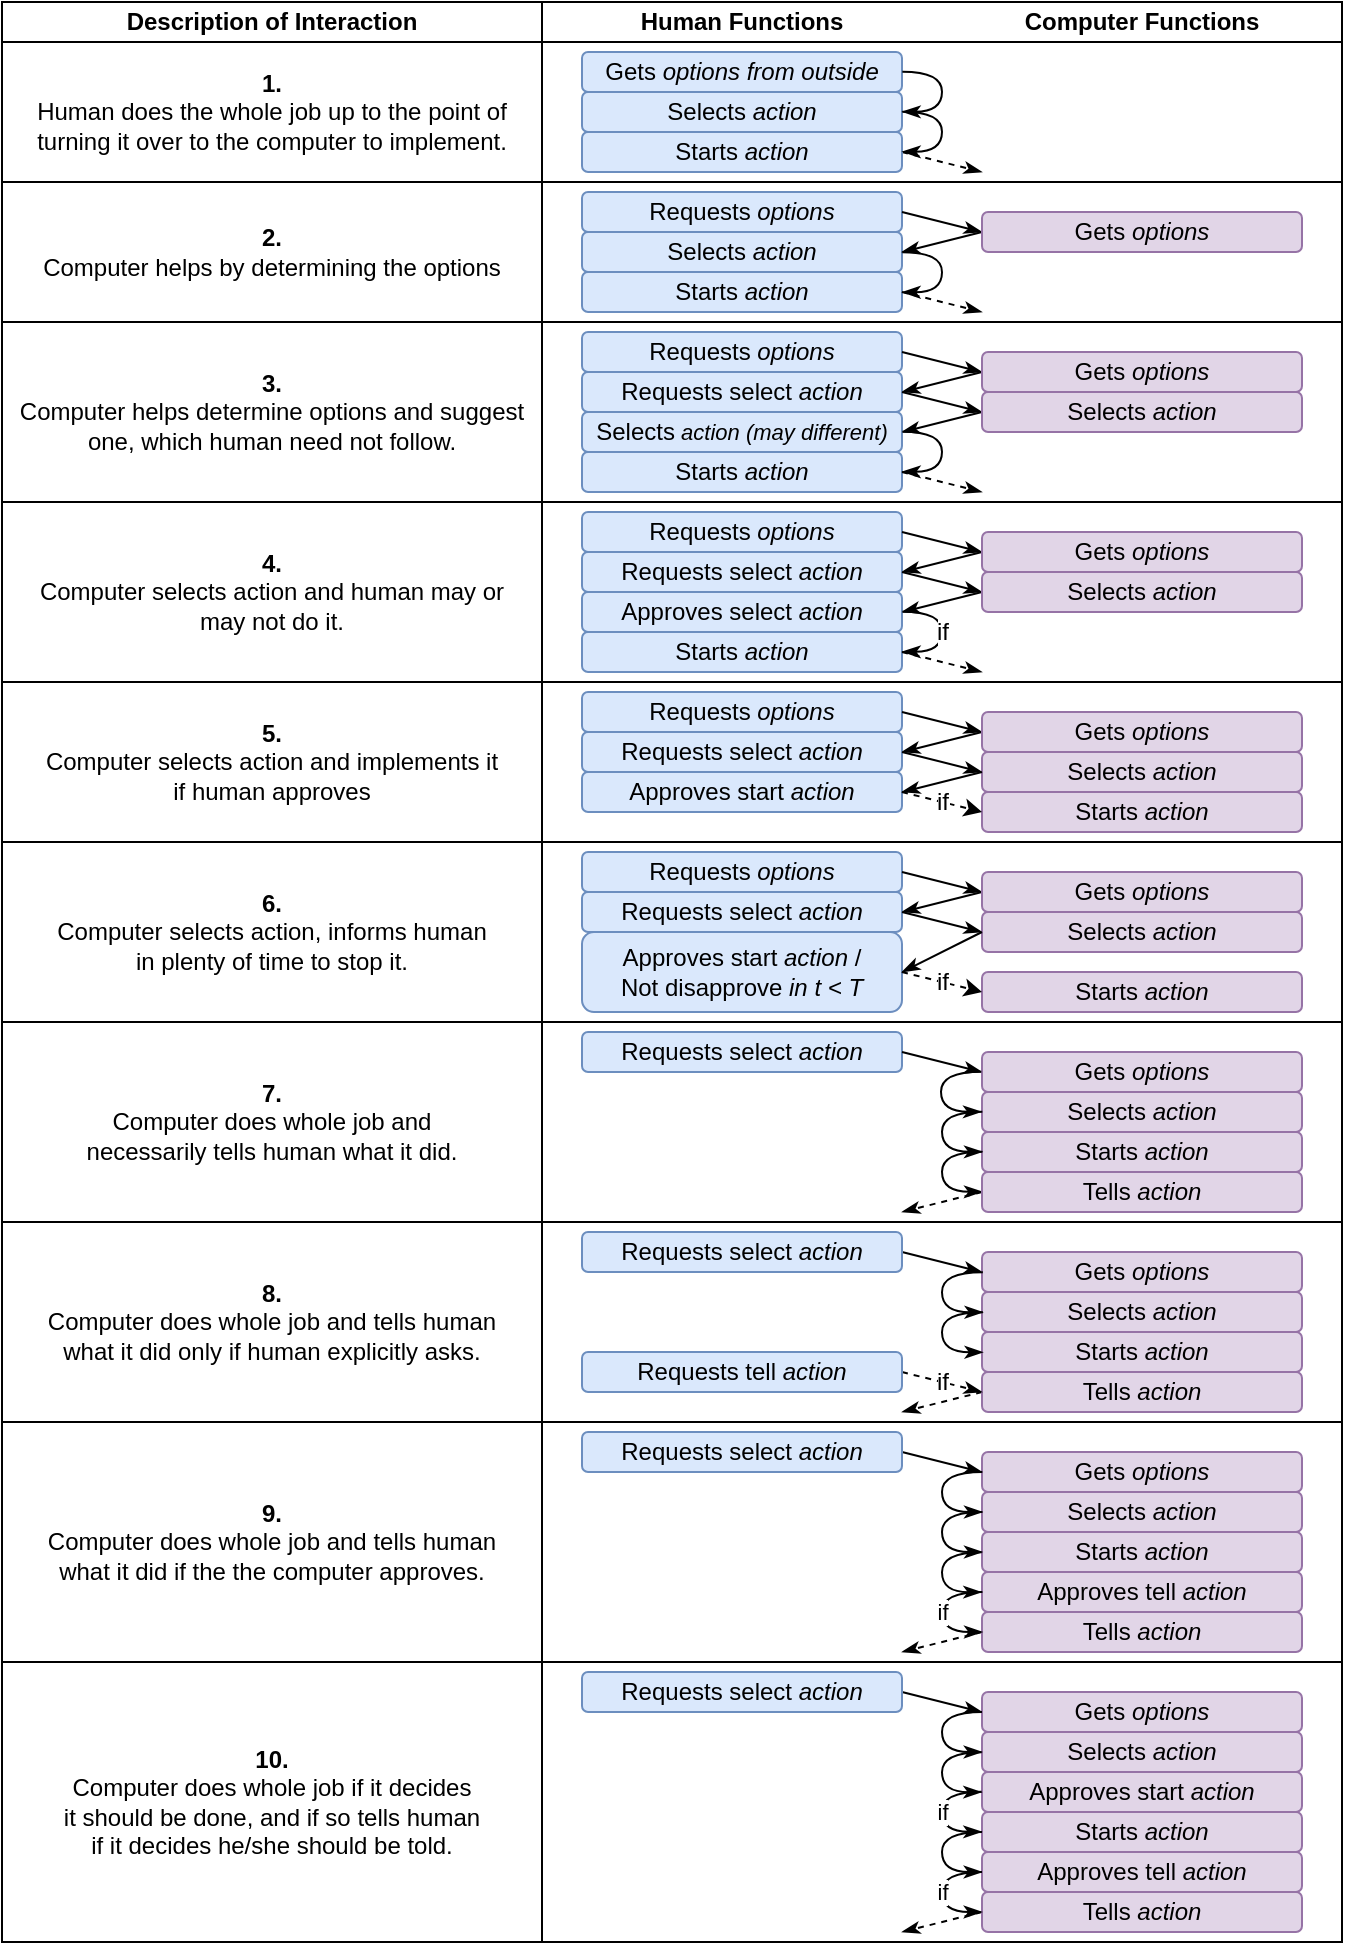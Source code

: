 <mxfile version="12.3.6" type="device" pages="1"><diagram id="9xZXBV6ekAi7VDnVgfK0" name="Page-1"><mxGraphModel dx="1666" dy="511" grid="1" gridSize="10" guides="1" tooltips="1" connect="1" arrows="1" fold="1" page="1" pageScale="1" pageWidth="850" pageHeight="1100" math="0" shadow="0"><root><mxCell id="0"/><mxCell id="1" parent="0"/><mxCell id="2LVLRNIlhhIpDmuXOOfF-21" value="" style="rounded=0;whiteSpace=wrap;html=1;fillColor=none;" parent="1" vertex="1"><mxGeometry x="180" y="100" width="400" height="70" as="geometry"/></mxCell><mxCell id="9ulviYXEthl-3pDSwv_r-150" value="" style="rounded=0;whiteSpace=wrap;html=1;strokeColor=#000000;strokeWidth=1;fillColor=none;fontSize=12;" parent="1" vertex="1"><mxGeometry x="180" y="690" width="400" height="100" as="geometry"/></mxCell><mxCell id="9ulviYXEthl-3pDSwv_r-132" value="" style="rounded=0;whiteSpace=wrap;html=1;strokeColor=#000000;strokeWidth=1;fillColor=none;fontSize=12;" parent="1" vertex="1"><mxGeometry x="180" y="420" width="400" height="80" as="geometry"/></mxCell><mxCell id="9ulviYXEthl-3pDSwv_r-118" value="" style="rounded=0;whiteSpace=wrap;html=1;strokeColor=#000000;strokeWidth=1;fillColor=none;fontSize=12;" parent="1" vertex="1"><mxGeometry x="180" y="330" width="400" height="90" as="geometry"/></mxCell><mxCell id="9ulviYXEthl-3pDSwv_r-117" value="" style="rounded=0;whiteSpace=wrap;html=1;strokeColor=#000000;strokeWidth=1;fillColor=none;fontSize=12;" parent="1" vertex="1"><mxGeometry x="180" y="240" width="400" height="90" as="geometry"/></mxCell><mxCell id="2LVLRNIlhhIpDmuXOOfF-26" value="" style="rounded=0;whiteSpace=wrap;html=1;fillColor=none;" parent="1" vertex="1"><mxGeometry x="180" y="170" width="400" height="70" as="geometry"/></mxCell><mxCell id="j1rkMYEIU3lI6AGtPFy7-15" value="&lt;font style=&quot;font-size: 12px&quot;&gt;Gets &lt;i&gt;options from outside&lt;/i&gt;&lt;/font&gt;" style="rounded=1;whiteSpace=wrap;html=1;fillColor=#dae8fc;strokeColor=#6c8ebf;strokeWidth=1;shadow=0;glass=0;comic=0;" parent="1" vertex="1"><mxGeometry x="200" y="105" width="160" height="20" as="geometry"/></mxCell><mxCell id="9ulviYXEthl-3pDSwv_r-2" value="Selects&lt;i&gt; action&lt;/i&gt;" style="rounded=1;whiteSpace=wrap;html=1;fillColor=#dae8fc;strokeColor=#6c8ebf;" parent="1" vertex="1"><mxGeometry x="200" y="125" width="160" height="20" as="geometry"/></mxCell><mxCell id="9ulviYXEthl-3pDSwv_r-101" value="" style="rounded=0;jumpStyle=none;orthogonalLoop=1;jettySize=auto;html=1;endArrow=classicThin;endFill=1;fontSize=12;dashed=1;exitX=1;exitY=0.5;exitDx=0;exitDy=0;" parent="1" source="9ulviYXEthl-3pDSwv_r-9" edge="1"><mxGeometry relative="1" as="geometry"><mxPoint x="400" y="165" as="targetPoint"/></mxGeometry></mxCell><mxCell id="9ulviYXEthl-3pDSwv_r-9" value="Starts &lt;i&gt;action&lt;/i&gt;" style="rounded=1;whiteSpace=wrap;html=1;fillColor=#dae8fc;strokeColor=#6c8ebf;" parent="1" vertex="1"><mxGeometry x="200" y="145" width="160" height="20" as="geometry"/></mxCell><mxCell id="9ulviYXEthl-3pDSwv_r-15" value="&lt;font style=&quot;font-size: 12px&quot;&gt;Requests &lt;i&gt;options&lt;/i&gt;&lt;/font&gt;" style="rounded=1;whiteSpace=wrap;html=1;fillColor=#dae8fc;strokeColor=#6c8ebf;" parent="1" vertex="1"><mxGeometry x="200" y="175" width="160" height="20" as="geometry"/></mxCell><mxCell id="9ulviYXEthl-3pDSwv_r-16" value="Selects &lt;i&gt;action&lt;/i&gt;" style="rounded=1;whiteSpace=wrap;html=1;fillColor=#dae8fc;strokeColor=#6c8ebf;" parent="1" vertex="1"><mxGeometry x="200" y="195" width="160" height="20" as="geometry"/></mxCell><mxCell id="9ulviYXEthl-3pDSwv_r-17" value="Starts &lt;i&gt;action&lt;/i&gt;" style="rounded=1;whiteSpace=wrap;html=1;fillColor=#dae8fc;strokeColor=#6c8ebf;" parent="1" vertex="1"><mxGeometry x="200" y="215" width="160" height="20" as="geometry"/></mxCell><mxCell id="9ulviYXEthl-3pDSwv_r-18" value="" style="endArrow=classicThin;html=1;exitX=1;exitY=0.5;exitDx=0;exitDy=0;entryX=0;entryY=0.5;entryDx=0;entryDy=0;endFill=1;" parent="1" source="9ulviYXEthl-3pDSwv_r-15" target="9ulviYXEthl-3pDSwv_r-21" edge="1"><mxGeometry width="50" height="50" relative="1" as="geometry"><mxPoint x="390" y="240" as="sourcePoint"/><mxPoint x="440" y="190" as="targetPoint"/></mxGeometry></mxCell><mxCell id="9ulviYXEthl-3pDSwv_r-19" value="" style="endArrow=classicThin;html=1;exitX=0;exitY=0.5;exitDx=0;exitDy=0;endFill=1;entryX=1;entryY=0.5;entryDx=0;entryDy=0;" parent="1" source="9ulviYXEthl-3pDSwv_r-21" target="9ulviYXEthl-3pDSwv_r-16" edge="1"><mxGeometry width="50" height="50" relative="1" as="geometry"><mxPoint x="360.172" y="220.241" as="sourcePoint"/><mxPoint x="370" y="230" as="targetPoint"/></mxGeometry></mxCell><mxCell id="9ulviYXEthl-3pDSwv_r-21" value="Gets &lt;i&gt;options&lt;/i&gt;" style="rounded=1;whiteSpace=wrap;html=1;fillColor=#e1d5e7;strokeColor=#9673a6;" parent="1" vertex="1"><mxGeometry x="400" y="185" width="160" height="20" as="geometry"/></mxCell><mxCell id="9ulviYXEthl-3pDSwv_r-22" value="" style="endArrow=classicThin;html=1;exitX=1;exitY=0.5;exitDx=0;exitDy=0;entryX=1;entryY=0.5;entryDx=0;entryDy=0;edgeStyle=orthogonalEdgeStyle;curved=1;endFill=1;" parent="1" edge="1"><mxGeometry width="50" height="50" relative="1" as="geometry"><mxPoint x="360.143" y="205.143" as="sourcePoint"/><mxPoint x="360.143" y="225.143" as="targetPoint"/><Array as="points"><mxPoint x="380" y="205"/><mxPoint x="380" y="225"/></Array></mxGeometry></mxCell><mxCell id="9ulviYXEthl-3pDSwv_r-24" value="&lt;font style=&quot;font-size: 12px&quot;&gt;Requests &lt;i&gt;options&lt;/i&gt;&lt;/font&gt;" style="rounded=1;whiteSpace=wrap;html=1;fillColor=#dae8fc;strokeColor=#6c8ebf;" parent="1" vertex="1"><mxGeometry x="200" y="245" width="160" height="20" as="geometry"/></mxCell><mxCell id="9ulviYXEthl-3pDSwv_r-27" value="" style="endArrow=classicThin;html=1;exitX=1;exitY=0.5;exitDx=0;exitDy=0;entryX=0;entryY=0.5;entryDx=0;entryDy=0;endFill=1;" parent="1" source="9ulviYXEthl-3pDSwv_r-24" target="9ulviYXEthl-3pDSwv_r-29" edge="1"><mxGeometry width="50" height="50" relative="1" as="geometry"><mxPoint x="390" y="300" as="sourcePoint"/><mxPoint x="440" y="250" as="targetPoint"/></mxGeometry></mxCell><mxCell id="9ulviYXEthl-3pDSwv_r-28" value="" style="endArrow=classicThin;html=1;exitX=0;exitY=0.5;exitDx=0;exitDy=0;entryX=1;entryY=0.5;entryDx=0;entryDy=0;endFill=1;" parent="1" source="9ulviYXEthl-3pDSwv_r-29" target="9ulviYXEthl-3pDSwv_r-31" edge="1"><mxGeometry width="50" height="50" relative="1" as="geometry"><mxPoint x="360.172" y="280.241" as="sourcePoint"/><mxPoint x="360.172" y="300.586" as="targetPoint"/></mxGeometry></mxCell><mxCell id="9ulviYXEthl-3pDSwv_r-29" value="Gets &lt;i&gt;options&lt;/i&gt;" style="rounded=1;whiteSpace=wrap;html=1;fillColor=#e1d5e7;strokeColor=#9673a6;" parent="1" vertex="1"><mxGeometry x="400" y="255" width="160" height="20" as="geometry"/></mxCell><mxCell id="9ulviYXEthl-3pDSwv_r-31" value="&lt;font style=&quot;font-size: 12px&quot;&gt;Requests select &lt;i&gt;action&lt;/i&gt;&lt;br&gt;&lt;/font&gt;" style="rounded=1;whiteSpace=wrap;html=1;fillColor=#dae8fc;strokeColor=#6c8ebf;" parent="1" vertex="1"><mxGeometry x="200" y="265" width="160" height="20" as="geometry"/></mxCell><mxCell id="9ulviYXEthl-3pDSwv_r-32" value="" style="endArrow=classicThin;html=1;exitX=1;exitY=0.5;exitDx=0;exitDy=0;entryX=0;entryY=0.5;entryDx=0;entryDy=0;endFill=1;" parent="1" source="9ulviYXEthl-3pDSwv_r-31" target="9ulviYXEthl-3pDSwv_r-34" edge="1"><mxGeometry width="50" height="50" relative="1" as="geometry"><mxPoint x="390" y="340" as="sourcePoint"/><mxPoint x="440" y="290" as="targetPoint"/></mxGeometry></mxCell><mxCell id="9ulviYXEthl-3pDSwv_r-33" value="" style="endArrow=classicThin;html=1;exitX=0;exitY=0.5;exitDx=0;exitDy=0;entryX=1;entryY=0.5;entryDx=0;entryDy=0;endFill=1;" parent="1" source="9ulviYXEthl-3pDSwv_r-34" target="9ulviYXEthl-3pDSwv_r-36" edge="1"><mxGeometry width="50" height="50" relative="1" as="geometry"><mxPoint x="360.172" y="320.241" as="sourcePoint"/><mxPoint x="360.172" y="340.586" as="targetPoint"/></mxGeometry></mxCell><mxCell id="9ulviYXEthl-3pDSwv_r-34" value="Selects &lt;i&gt;action&lt;/i&gt;" style="rounded=1;whiteSpace=wrap;html=1;fillColor=#e1d5e7;strokeColor=#9673a6;" parent="1" vertex="1"><mxGeometry x="400" y="275" width="160" height="20" as="geometry"/></mxCell><mxCell id="9ulviYXEthl-3pDSwv_r-36" value="&lt;font style=&quot;font-size: 11px&quot;&gt;&lt;font style=&quot;font-size: 12px&quot;&gt;Selects&lt;/font&gt; &lt;i&gt;action &lt;font style=&quot;font-size: 11px&quot;&gt;(may different)&lt;/font&gt;&lt;/i&gt;&lt;font style=&quot;font-size: 11px&quot;&gt;&lt;br&gt;&lt;/font&gt;&lt;/font&gt;" style="rounded=1;whiteSpace=wrap;html=1;fillColor=#dae8fc;strokeColor=#6c8ebf;" parent="1" vertex="1"><mxGeometry x="200" y="285" width="160" height="20" as="geometry"/></mxCell><mxCell id="9ulviYXEthl-3pDSwv_r-37" value="Starts &lt;i&gt;action&lt;/i&gt;" style="rounded=1;whiteSpace=wrap;html=1;fillColor=#dae8fc;strokeColor=#6c8ebf;" parent="1" vertex="1"><mxGeometry x="200" y="305" width="160" height="20" as="geometry"/></mxCell><mxCell id="9ulviYXEthl-3pDSwv_r-38" value="" style="endArrow=classicThin;html=1;exitX=1;exitY=0.5;exitDx=0;exitDy=0;entryX=1;entryY=0.5;entryDx=0;entryDy=0;edgeStyle=orthogonalEdgeStyle;curved=1;endFill=1;" parent="1" edge="1"><mxGeometry width="50" height="50" relative="1" as="geometry"><mxPoint x="360.172" y="294.897" as="sourcePoint"/><mxPoint x="360.172" y="314.897" as="targetPoint"/><Array as="points"><mxPoint x="380" y="295"/><mxPoint x="380" y="315"/></Array></mxGeometry></mxCell><mxCell id="9ulviYXEthl-3pDSwv_r-41" value="&lt;font style=&quot;font-size: 12px&quot;&gt;Requests &lt;i&gt;options&lt;/i&gt;&lt;/font&gt;" style="rounded=1;whiteSpace=wrap;html=1;fillColor=#dae8fc;strokeColor=#6c8ebf;" parent="1" vertex="1"><mxGeometry x="200" y="335" width="160" height="20" as="geometry"/></mxCell><mxCell id="9ulviYXEthl-3pDSwv_r-42" value="" style="endArrow=classicThin;html=1;exitX=1;exitY=0.5;exitDx=0;exitDy=0;entryX=0;entryY=0.5;entryDx=0;entryDy=0;endFill=1;" parent="1" source="9ulviYXEthl-3pDSwv_r-41" target="9ulviYXEthl-3pDSwv_r-44" edge="1"><mxGeometry width="50" height="50" relative="1" as="geometry"><mxPoint x="390" y="390" as="sourcePoint"/><mxPoint x="440" y="340" as="targetPoint"/></mxGeometry></mxCell><mxCell id="9ulviYXEthl-3pDSwv_r-43" value="" style="endArrow=classicThin;html=1;exitX=0;exitY=0.5;exitDx=0;exitDy=0;entryX=1;entryY=0.5;entryDx=0;entryDy=0;endFill=1;" parent="1" source="9ulviYXEthl-3pDSwv_r-44" target="9ulviYXEthl-3pDSwv_r-45" edge="1"><mxGeometry width="50" height="50" relative="1" as="geometry"><mxPoint x="360.172" y="370.241" as="sourcePoint"/><mxPoint x="360.172" y="390.586" as="targetPoint"/></mxGeometry></mxCell><mxCell id="9ulviYXEthl-3pDSwv_r-44" value="Gets &lt;i&gt;options&lt;/i&gt;" style="rounded=1;whiteSpace=wrap;html=1;fillColor=#e1d5e7;strokeColor=#9673a6;" parent="1" vertex="1"><mxGeometry x="400" y="345" width="160" height="20" as="geometry"/></mxCell><mxCell id="9ulviYXEthl-3pDSwv_r-45" value="&lt;font style=&quot;font-size: 12px&quot;&gt;Requests select &lt;i&gt;action&lt;br&gt;&lt;/i&gt;&lt;/font&gt;" style="rounded=1;whiteSpace=wrap;html=1;fillColor=#dae8fc;strokeColor=#6c8ebf;" parent="1" vertex="1"><mxGeometry x="200" y="355" width="160" height="20" as="geometry"/></mxCell><mxCell id="9ulviYXEthl-3pDSwv_r-46" value="" style="endArrow=classicThin;html=1;exitX=1;exitY=0.5;exitDx=0;exitDy=0;entryX=0;entryY=0.5;entryDx=0;entryDy=0;endFill=1;" parent="1" source="9ulviYXEthl-3pDSwv_r-45" target="9ulviYXEthl-3pDSwv_r-48" edge="1"><mxGeometry width="50" height="50" relative="1" as="geometry"><mxPoint x="390" y="430" as="sourcePoint"/><mxPoint x="440" y="380" as="targetPoint"/></mxGeometry></mxCell><mxCell id="9ulviYXEthl-3pDSwv_r-47" value="" style="endArrow=classicThin;html=1;exitX=0;exitY=0.5;exitDx=0;exitDy=0;entryX=1;entryY=0.5;entryDx=0;entryDy=0;endFill=1;" parent="1" source="9ulviYXEthl-3pDSwv_r-48" target="9ulviYXEthl-3pDSwv_r-49" edge="1"><mxGeometry width="50" height="50" relative="1" as="geometry"><mxPoint x="360.172" y="410.241" as="sourcePoint"/><mxPoint x="360.172" y="430.586" as="targetPoint"/></mxGeometry></mxCell><mxCell id="9ulviYXEthl-3pDSwv_r-48" value="Selects &lt;i&gt;action&lt;/i&gt;" style="rounded=1;whiteSpace=wrap;html=1;fillColor=#e1d5e7;strokeColor=#9673a6;" parent="1" vertex="1"><mxGeometry x="400" y="365" width="160" height="20" as="geometry"/></mxCell><mxCell id="9ulviYXEthl-3pDSwv_r-49" value="Approves select &lt;i&gt;action&lt;/i&gt;" style="rounded=1;whiteSpace=wrap;html=1;fillColor=#dae8fc;strokeColor=#6c8ebf;" parent="1" vertex="1"><mxGeometry x="200" y="375" width="160" height="20" as="geometry"/></mxCell><mxCell id="9ulviYXEthl-3pDSwv_r-50" value="Starts &lt;i&gt;action&lt;/i&gt;" style="rounded=1;whiteSpace=wrap;html=1;fillColor=#dae8fc;strokeColor=#6c8ebf;" parent="1" vertex="1"><mxGeometry x="200" y="395" width="160" height="20" as="geometry"/></mxCell><mxCell id="9ulviYXEthl-3pDSwv_r-55" value="&lt;font style=&quot;font-size: 12px&quot;&gt;Requests &lt;i&gt;options&lt;/i&gt;&lt;/font&gt;" style="rounded=1;whiteSpace=wrap;html=1;fillColor=#dae8fc;strokeColor=#6c8ebf;" parent="1" vertex="1"><mxGeometry x="200" y="425" width="160" height="20" as="geometry"/></mxCell><mxCell id="9ulviYXEthl-3pDSwv_r-56" value="" style="endArrow=classicThin;html=1;exitX=1;exitY=0.5;exitDx=0;exitDy=0;entryX=0;entryY=0.5;entryDx=0;entryDy=0;endFill=1;" parent="1" source="9ulviYXEthl-3pDSwv_r-55" target="9ulviYXEthl-3pDSwv_r-58" edge="1"><mxGeometry width="50" height="50" relative="1" as="geometry"><mxPoint x="390" y="480" as="sourcePoint"/><mxPoint x="440" y="430" as="targetPoint"/></mxGeometry></mxCell><mxCell id="9ulviYXEthl-3pDSwv_r-57" value="" style="endArrow=classicThin;html=1;exitX=0;exitY=0.5;exitDx=0;exitDy=0;entryX=1;entryY=0.5;entryDx=0;entryDy=0;endFill=1;" parent="1" source="9ulviYXEthl-3pDSwv_r-58" target="9ulviYXEthl-3pDSwv_r-59" edge="1"><mxGeometry width="50" height="50" relative="1" as="geometry"><mxPoint x="360.172" y="460.241" as="sourcePoint"/><mxPoint x="360.172" y="480.586" as="targetPoint"/></mxGeometry></mxCell><mxCell id="9ulviYXEthl-3pDSwv_r-58" value="Gets &lt;i&gt;options&lt;/i&gt;" style="rounded=1;whiteSpace=wrap;html=1;fillColor=#e1d5e7;strokeColor=#9673a6;" parent="1" vertex="1"><mxGeometry x="400" y="435" width="160" height="20" as="geometry"/></mxCell><mxCell id="9ulviYXEthl-3pDSwv_r-59" value="&lt;font style=&quot;font-size: 12px&quot;&gt;Requests select &lt;i&gt;action&lt;br&gt;&lt;/i&gt;&lt;/font&gt;" style="rounded=1;whiteSpace=wrap;html=1;fillColor=#dae8fc;strokeColor=#6c8ebf;" parent="1" vertex="1"><mxGeometry x="200" y="445" width="160" height="20" as="geometry"/></mxCell><mxCell id="9ulviYXEthl-3pDSwv_r-60" value="" style="endArrow=classicThin;html=1;exitX=1;exitY=0.5;exitDx=0;exitDy=0;entryX=0;entryY=0.5;entryDx=0;entryDy=0;endFill=1;" parent="1" source="9ulviYXEthl-3pDSwv_r-59" target="9ulviYXEthl-3pDSwv_r-62" edge="1"><mxGeometry width="50" height="50" relative="1" as="geometry"><mxPoint x="390" y="520" as="sourcePoint"/><mxPoint x="440" y="470" as="targetPoint"/></mxGeometry></mxCell><mxCell id="9ulviYXEthl-3pDSwv_r-62" value="Selects &lt;i&gt;action&lt;/i&gt;" style="rounded=1;whiteSpace=wrap;html=1;fillColor=#e1d5e7;strokeColor=#9673a6;" parent="1" vertex="1"><mxGeometry x="400" y="455" width="160" height="20" as="geometry"/></mxCell><mxCell id="9ulviYXEthl-3pDSwv_r-63" value="&lt;div&gt;Approves start &lt;i&gt;action&lt;/i&gt; &lt;br&gt;&lt;/div&gt;" style="rounded=1;whiteSpace=wrap;html=1;fillColor=#dae8fc;strokeColor=#6c8ebf;" parent="1" vertex="1"><mxGeometry x="200" y="465" width="160" height="20" as="geometry"/></mxCell><mxCell id="9ulviYXEthl-3pDSwv_r-66" value="Starts &lt;i&gt;action&lt;/i&gt;" style="rounded=1;whiteSpace=wrap;html=1;fillColor=#e1d5e7;strokeColor=#9673a6;" parent="1" vertex="1"><mxGeometry x="400" y="475" width="160" height="20" as="geometry"/></mxCell><mxCell id="9ulviYXEthl-3pDSwv_r-72" value="" style="endArrow=classicThin;html=1;exitX=0;exitY=0.5;exitDx=0;exitDy=0;entryX=1;entryY=0.5;entryDx=0;entryDy=0;endFill=1;" parent="1" source="9ulviYXEthl-3pDSwv_r-62" target="9ulviYXEthl-3pDSwv_r-63" edge="1"><mxGeometry width="50" height="50" relative="1" as="geometry"><mxPoint x="180" y="640" as="sourcePoint"/><mxPoint x="230" y="590" as="targetPoint"/></mxGeometry></mxCell><mxCell id="9ulviYXEthl-3pDSwv_r-73" value="" style="endArrow=classicThin;html=1;exitX=1;exitY=0.5;exitDx=0;exitDy=0;entryX=1;entryY=0.5;entryDx=0;entryDy=0;edgeStyle=orthogonalEdgeStyle;curved=1;endFill=1;" parent="1" edge="1"><mxGeometry width="50" height="50" relative="1" as="geometry"><mxPoint x="360.172" y="114.897" as="sourcePoint"/><mxPoint x="360.172" y="134.897" as="targetPoint"/><Array as="points"><mxPoint x="380" y="115"/><mxPoint x="380" y="135"/></Array></mxGeometry></mxCell><mxCell id="9ulviYXEthl-3pDSwv_r-75" value="" style="endArrow=classicThin;html=1;exitX=1;exitY=0.5;exitDx=0;exitDy=0;entryX=1;entryY=0.5;entryDx=0;entryDy=0;edgeStyle=orthogonalEdgeStyle;curved=1;endFill=1;" parent="1" edge="1"><mxGeometry width="50" height="50" relative="1" as="geometry"><mxPoint x="360.172" y="134.897" as="sourcePoint"/><mxPoint x="360.172" y="154.897" as="targetPoint"/><Array as="points"><mxPoint x="380" y="135"/><mxPoint x="380" y="155"/></Array></mxGeometry></mxCell><mxCell id="9ulviYXEthl-3pDSwv_r-77" value="if" style="endArrow=classic;html=1;exitX=1;exitY=0.5;exitDx=0;exitDy=0;entryX=0;entryY=0.5;entryDx=0;entryDy=0;fontSize=12;dashed=1;" parent="1" source="9ulviYXEthl-3pDSwv_r-63" target="9ulviYXEthl-3pDSwv_r-66" edge="1"><mxGeometry width="50" height="50" relative="1" as="geometry"><mxPoint x="180" y="640" as="sourcePoint"/><mxPoint x="340" y="580" as="targetPoint"/></mxGeometry></mxCell><mxCell id="9ulviYXEthl-3pDSwv_r-83" value="&lt;font style=&quot;font-size: 12px&quot;&gt;if&lt;/font&gt;" style="endArrow=classicThin;html=1;exitX=1;exitY=0.5;exitDx=0;exitDy=0;entryX=1;entryY=0.5;entryDx=0;entryDy=0;edgeStyle=orthogonalEdgeStyle;curved=1;endFill=1;" parent="1" edge="1"><mxGeometry width="50" height="50" relative="1" as="geometry"><mxPoint x="360.172" y="384.897" as="sourcePoint"/><mxPoint x="360.172" y="404.897" as="targetPoint"/><Array as="points"><mxPoint x="380" y="385"/><mxPoint x="380" y="405"/></Array></mxGeometry></mxCell><mxCell id="9ulviYXEthl-3pDSwv_r-84" value="&lt;font style=&quot;font-size: 12px&quot;&gt;Requests select &lt;i&gt;action&lt;br&gt;&lt;/i&gt;&lt;/font&gt;" style="rounded=1;whiteSpace=wrap;html=1;fillColor=#dae8fc;strokeColor=#6c8ebf;" parent="1" vertex="1"><mxGeometry x="200" y="595" width="160" height="20" as="geometry"/></mxCell><mxCell id="9ulviYXEthl-3pDSwv_r-85" value="" style="endArrow=classicThin;html=1;exitX=1;exitY=0.5;exitDx=0;exitDy=0;entryX=0;entryY=0.5;entryDx=0;entryDy=0;endFill=1;" parent="1" source="9ulviYXEthl-3pDSwv_r-84" target="9ulviYXEthl-3pDSwv_r-87" edge="1"><mxGeometry width="50" height="50" relative="1" as="geometry"><mxPoint x="390" y="650" as="sourcePoint"/><mxPoint x="440" y="600" as="targetPoint"/></mxGeometry></mxCell><mxCell id="9ulviYXEthl-3pDSwv_r-87" value="Gets &lt;i&gt;options&lt;/i&gt;" style="rounded=1;whiteSpace=wrap;html=1;fillColor=#e1d5e7;strokeColor=#9673a6;" parent="1" vertex="1"><mxGeometry x="400" y="605" width="160" height="20" as="geometry"/></mxCell><mxCell id="9ulviYXEthl-3pDSwv_r-90" value="Selects &lt;i&gt;action&lt;/i&gt;" style="rounded=1;whiteSpace=wrap;html=1;fillColor=#e1d5e7;strokeColor=#9673a6;" parent="1" vertex="1"><mxGeometry x="400" y="625" width="160" height="20" as="geometry"/></mxCell><mxCell id="9ulviYXEthl-3pDSwv_r-92" value="Starts &lt;i&gt;action&lt;/i&gt;" style="rounded=1;whiteSpace=wrap;html=1;fillColor=#e1d5e7;strokeColor=#9673a6;" parent="1" vertex="1"><mxGeometry x="400" y="645" width="160" height="20" as="geometry"/></mxCell><mxCell id="9ulviYXEthl-3pDSwv_r-95" value="" style="endArrow=classicThin;html=1;exitX=0;exitY=0.5;exitDx=0;exitDy=0;entryX=0;entryY=0.5;entryDx=0;entryDy=0;endFill=1;edgeStyle=orthogonalEdgeStyle;curved=1;" parent="1" edge="1"><mxGeometry width="50" height="50" relative="1" as="geometry"><mxPoint x="400.172" y="634.897" as="sourcePoint"/><mxPoint x="400.172" y="654.897" as="targetPoint"/><Array as="points"><mxPoint x="380" y="635"/><mxPoint x="380" y="655"/></Array></mxGeometry></mxCell><mxCell id="9ulviYXEthl-3pDSwv_r-96" value="" style="endArrow=classicThin;html=1;exitX=0;exitY=0.5;exitDx=0;exitDy=0;entryX=0;entryY=0.5;entryDx=0;entryDy=0;endFill=1;edgeStyle=orthogonalEdgeStyle;curved=1;" parent="1" edge="1"><mxGeometry width="50" height="50" relative="1" as="geometry"><mxPoint x="399.672" y="614.897" as="sourcePoint"/><mxPoint x="399.672" y="634.897" as="targetPoint"/><Array as="points"><mxPoint x="379.5" y="615"/><mxPoint x="379.5" y="635"/></Array></mxGeometry></mxCell><mxCell id="9ulviYXEthl-3pDSwv_r-97" value="" style="endArrow=classicThin;html=1;exitX=0;exitY=0.5;exitDx=0;exitDy=0;entryX=0;entryY=0.5;entryDx=0;entryDy=0;endFill=1;edgeStyle=orthogonalEdgeStyle;curved=1;" parent="1" edge="1"><mxGeometry width="50" height="50" relative="1" as="geometry"><mxPoint x="400.172" y="654.897" as="sourcePoint"/><mxPoint x="400.172" y="674.897" as="targetPoint"/><Array as="points"><mxPoint x="380" y="655"/><mxPoint x="380" y="675"/></Array></mxGeometry></mxCell><mxCell id="9ulviYXEthl-3pDSwv_r-136" value="" style="edgeStyle=none;rounded=0;jumpStyle=none;orthogonalLoop=1;jettySize=auto;html=1;dashed=1;endArrow=classicThin;endFill=1;fontSize=12;exitX=0;exitY=0.5;exitDx=0;exitDy=0;" parent="1" source="9ulviYXEthl-3pDSwv_r-98" edge="1"><mxGeometry relative="1" as="geometry"><mxPoint x="360" y="685" as="targetPoint"/></mxGeometry></mxCell><mxCell id="9ulviYXEthl-3pDSwv_r-98" value="Tells &lt;i&gt;action&lt;/i&gt;" style="rounded=1;whiteSpace=wrap;html=1;fillColor=#e1d5e7;strokeColor=#9673a6;" parent="1" vertex="1"><mxGeometry x="400" y="665" width="160" height="20" as="geometry"/></mxCell><mxCell id="9ulviYXEthl-3pDSwv_r-102" value="" style="rounded=0;jumpStyle=none;orthogonalLoop=1;jettySize=auto;html=1;endArrow=classicThin;endFill=1;fontSize=12;dashed=1;exitX=1;exitY=0.5;exitDx=0;exitDy=0;" parent="1" edge="1"><mxGeometry relative="1" as="geometry"><mxPoint x="360" y="225" as="sourcePoint"/><mxPoint x="400" y="235" as="targetPoint"/></mxGeometry></mxCell><mxCell id="9ulviYXEthl-3pDSwv_r-103" value="" style="rounded=0;jumpStyle=none;orthogonalLoop=1;jettySize=auto;html=1;endArrow=classicThin;endFill=1;fontSize=12;dashed=1;exitX=1;exitY=0.5;exitDx=0;exitDy=0;" parent="1" edge="1"><mxGeometry relative="1" as="geometry"><mxPoint x="360" y="315" as="sourcePoint"/><mxPoint x="400" y="325" as="targetPoint"/></mxGeometry></mxCell><mxCell id="9ulviYXEthl-3pDSwv_r-104" value="" style="rounded=0;jumpStyle=none;orthogonalLoop=1;jettySize=auto;html=1;endArrow=classicThin;endFill=1;fontSize=12;dashed=1;exitX=1;exitY=0.5;exitDx=0;exitDy=0;" parent="1" source="9ulviYXEthl-3pDSwv_r-50" edge="1"><mxGeometry relative="1" as="geometry"><mxPoint x="360" y="450.0" as="sourcePoint"/><mxPoint x="400" y="415" as="targetPoint"/></mxGeometry></mxCell><mxCell id="9ulviYXEthl-3pDSwv_r-107" value="&lt;div&gt;&lt;b&gt;&lt;font style=&quot;font-size: 12px&quot; face=&quot;Helvetica&quot;&gt;&lt;span style=&quot;left: 166.667px ; top: 352.4px ; transform: scalex(0.728)&quot;&gt;1.&lt;/span&gt;&lt;/font&gt;&lt;/b&gt;&lt;/div&gt;&lt;div&gt;&lt;b&gt;&lt;font style=&quot;font-size: 12px&quot; face=&quot;Helvetica&quot;&gt;&lt;span style=&quot;left: 166.667px ; top: 352.4px ; transform: scalex(0.728)&quot;&gt;&lt;/span&gt;&lt;span style=&quot;left: 166.667px ; top: 352.4px ; transform: scalex(0.728)&quot;&gt;&lt;/span&gt;&lt;/font&gt;&lt;/b&gt;&lt;font style=&quot;font-size: 12px&quot; face=&quot;Helvetica&quot;&gt;&lt;span style=&quot;left: 166.667px ; top: 352.4px ; transform: scalex(0.728)&quot;&gt;Human &lt;/span&gt;&lt;span style=&quot;left: 221.667px ; top: 352.4px ; transform: scalex(0.833)&quot;&gt;does &lt;/span&gt;&lt;span style=&quot;left: 266.667px ; top: 352.4px ; transform: scalex(0.914)&quot;&gt;the &lt;/span&gt;&lt;span style=&quot;left: 301.667px ; top: 352.4px ; transform: scalex(0.874)&quot;&gt;whole &lt;/span&gt;&lt;span style=&quot;left: 138.333px ; top: 376.733px ; transform: scalex(0.888)&quot;&gt;job &lt;/span&gt;&lt;span style=&quot;left: 176.667px ; top: 376.733px ; transform: scalex(0.667)&quot;&gt;up &lt;/span&gt;&lt;span style=&quot;left: 203.333px ; top: 376.567px ; transform: scalex(0.935)&quot;&gt;to &lt;/span&gt;&lt;span style=&quot;left: 230px ; top: 376.567px ; transform: scalex(0.838)&quot;&gt;the &lt;/span&gt;&lt;span style=&quot;left: 266.667px ; top: 376.567px ; transform: scalex(0.904)&quot;&gt;point &lt;/span&gt;&lt;span style=&quot;left: 320px ; top: 376.567px ; transform: scalex(0.872)&quot;&gt;of &lt;/span&gt;&lt;span style=&quot;left: 348.333px ; top: 376.567px ; transform: scalex(0.887)&quot;&gt;turn&lt;/span&gt;&lt;span style=&quot;left: 140px ; top: 394.733px ; transform: scalex(0.821)&quot;&gt;ing &lt;/span&gt;&lt;span style=&quot;left: 176.667px ; top: 394.567px ; transform: scalex(0.778)&quot;&gt;it &lt;/span&gt;&lt;span style=&quot;left: 203.333px ; top: 394.567px ; transform: scalex(0.834)&quot;&gt;over &lt;/span&gt;&lt;span style=&quot;left: 248.333px ; top: 394.567px ; transform: scalex(0.864)&quot;&gt;to &lt;/span&gt;&lt;span style=&quot;left: 275px ; top: 394.567px ; transform: scalex(0.838)&quot;&gt;the &lt;/span&gt;&lt;span style=&quot;left: 311.667px ; top: 394.567px ; transform: scalex(0.784)&quot;&gt;computer&lt;/span&gt;&lt;span style=&quot;left: 483.333px ; top: 394.567px ; transform: scalex(0.943)&quot;&gt; &lt;/span&gt;&lt;span style=&quot;left: 140px ; top: 413.067px ; transform: scalex(0.914)&quot;&gt;to &lt;/span&gt;&lt;span style=&quot;left: 168.333px ; top: 413.067px ; transform: scalex(0.789)&quot;&gt;implement.&lt;/span&gt;&lt;/font&gt;&lt;/div&gt;" style="text;html=1;strokeColor=#000000;fillColor=none;align=center;verticalAlign=middle;whiteSpace=wrap;rounded=0;" parent="1" vertex="1"><mxGeometry x="-90" y="100" width="270" height="70" as="geometry"/></mxCell><mxCell id="9ulviYXEthl-3pDSwv_r-108" value="&lt;b&gt;Description of Interaction&lt;br&gt;&lt;/b&gt;" style="text;html=1;strokeColor=#000000;fillColor=none;align=center;verticalAlign=middle;whiteSpace=wrap;rounded=0;" parent="1" vertex="1"><mxGeometry x="-90" y="80" width="270" height="20" as="geometry"/></mxCell><mxCell id="9ulviYXEthl-3pDSwv_r-109" value="&lt;b&gt;Human Functions&lt;br&gt;&lt;/b&gt;" style="text;html=1;strokeColor=none;fillColor=none;align=center;verticalAlign=middle;whiteSpace=wrap;rounded=0;" parent="1" vertex="1"><mxGeometry x="180" y="80" width="200" height="20" as="geometry"/></mxCell><mxCell id="9ulviYXEthl-3pDSwv_r-110" value="&lt;b&gt;Computer Functions&lt;br&gt;&lt;/b&gt;" style="text;html=1;strokeColor=none;fillColor=none;align=center;verticalAlign=middle;whiteSpace=wrap;rounded=0;" parent="1" vertex="1"><mxGeometry x="380" y="80" width="200" height="20" as="geometry"/></mxCell><mxCell id="9ulviYXEthl-3pDSwv_r-113" value="" style="rounded=0;whiteSpace=wrap;html=1;strokeColor=#000000;strokeWidth=1;fillColor=none;fontSize=12;" parent="1" vertex="1"><mxGeometry x="180" y="80" width="400" height="20" as="geometry"/></mxCell><mxCell id="9ulviYXEthl-3pDSwv_r-114" value="&lt;div&gt;&lt;b&gt;&lt;font style=&quot;font-size: 12px&quot; face=&quot;Helvetica&quot;&gt;&lt;span style=&quot;left: 166.667px ; top: 352.4px ; transform: scalex(0.728)&quot;&gt;2.&lt;/span&gt;&lt;/font&gt;&lt;/b&gt;&lt;/div&gt;&lt;div&gt;&lt;b&gt;&lt;font style=&quot;font-size: 12px&quot; face=&quot;Helvetica&quot;&gt;&lt;span style=&quot;left: 166.667px ; top: 352.4px ; transform: scalex(0.728)&quot;&gt;&lt;/span&gt;&lt;span style=&quot;left: 166.667px ; top: 352.4px ; transform: scalex(0.728)&quot;&gt;&lt;/span&gt;&lt;/font&gt;&lt;/b&gt;&lt;font style=&quot;font-size: 12px&quot; face=&quot;Helvetica&quot;&gt;&lt;span style=&quot;left: 166.667px ; top: 352.4px ; transform: scalex(0.728)&quot;&gt;Computer helps by determining the options&lt;/span&gt;&lt;span style=&quot;left: 168.333px ; top: 413.067px ; transform: scalex(0.789)&quot;&gt;&lt;/span&gt;&lt;/font&gt;&lt;/div&gt;" style="text;html=1;strokeColor=#000000;fillColor=none;align=center;verticalAlign=middle;whiteSpace=wrap;rounded=0;" parent="1" vertex="1"><mxGeometry x="-90" y="170" width="270" height="70" as="geometry"/></mxCell><mxCell id="9ulviYXEthl-3pDSwv_r-115" value="&lt;div&gt;&lt;b&gt;&lt;font style=&quot;font-size: 12px&quot; face=&quot;Helvetica&quot;&gt;&lt;span style=&quot;left: 166.667px ; top: 352.4px ; transform: scalex(0.728)&quot;&gt;3.&lt;/span&gt;&lt;/font&gt;&lt;/b&gt;&lt;/div&gt;&lt;div&gt;&lt;b&gt;&lt;font style=&quot;font-size: 12px&quot; face=&quot;Helvetica&quot;&gt;&lt;span style=&quot;left: 166.667px ; top: 352.4px ; transform: scalex(0.728)&quot;&gt;&lt;/span&gt;&lt;/font&gt;&lt;/b&gt;&lt;font style=&quot;font-size: 12px&quot; face=&quot;Helvetica&quot;&gt;&lt;span style=&quot;left: 166.667px ; top: 352.4px ; transform: scalex(0.728)&quot;&gt;Computer helps determine options and suggest one, which human need not follow.&lt;/span&gt;&lt;span style=&quot;left: 168.333px ; top: 413.067px ; transform: scalex(0.789)&quot;&gt;&lt;/span&gt;&lt;/font&gt;&lt;/div&gt;" style="text;html=1;strokeColor=#000000;fillColor=none;align=center;verticalAlign=middle;whiteSpace=wrap;rounded=0;" parent="1" vertex="1"><mxGeometry x="-90" y="240" width="270" height="90" as="geometry"/></mxCell><mxCell id="9ulviYXEthl-3pDSwv_r-116" value="&lt;b&gt;&lt;font style=&quot;font-size: 12px&quot; face=&quot;Helvetica&quot;&gt;&lt;span style=&quot;left: 166.667px ; top: 352.4px ; transform: scalex(0.728)&quot;&gt;4.&lt;/span&gt;&lt;/font&gt;&lt;/b&gt;&lt;font style=&quot;font-size: 12px&quot; face=&quot;Helvetica&quot;&gt;&lt;span style=&quot;left: 166.667px ; top: 352.4px ; transform: scalex(0.728)&quot;&gt;&lt;/span&gt;&lt;/font&gt;&lt;font style=&quot;font-size: 12px&quot; face=&quot;Helvetica&quot;&gt;&lt;span style=&quot;left: 166.667px ; top: 352.4px ; transform: scalex(0.728)&quot;&gt;&lt;/span&gt;&lt;/font&gt;&lt;div&gt;&lt;font style=&quot;font-size: 12px&quot; face=&quot;Helvetica&quot;&gt;&lt;span style=&quot;left: 166.667px ; top: 352.4px ; transform: scalex(0.728)&quot;&gt;&lt;/span&gt;&lt;/font&gt;&lt;font style=&quot;font-size: 12px&quot; face=&quot;Helvetica&quot;&gt;&lt;span style=&quot;left: 166.667px ; top: 352.4px ; transform: scalex(0.728)&quot;&gt;Computer selects action and human may or &lt;br&gt;&lt;/span&gt;&lt;/font&gt;&lt;/div&gt;&lt;div&gt;&lt;font style=&quot;font-size: 12px&quot; face=&quot;Helvetica&quot;&gt;&lt;span style=&quot;left: 166.667px ; top: 352.4px ; transform: scalex(0.728)&quot;&gt;may not do it.&lt;/span&gt;&lt;span style=&quot;left: 168.333px ; top: 413.067px ; transform: scalex(0.789)&quot;&gt;&lt;/span&gt;&lt;/font&gt;&lt;/div&gt;" style="text;html=1;strokeColor=#000000;fillColor=none;align=center;verticalAlign=middle;whiteSpace=wrap;rounded=0;" parent="1" vertex="1"><mxGeometry x="-90" y="330" width="270" height="90" as="geometry"/></mxCell><mxCell id="9ulviYXEthl-3pDSwv_r-119" value="&lt;b&gt;&lt;font style=&quot;font-size: 12px&quot; face=&quot;Helvetica&quot;&gt;&lt;span style=&quot;left: 166.667px ; top: 352.4px ; transform: scalex(0.728)&quot;&gt;5.&lt;/span&gt;&lt;/font&gt;&lt;/b&gt;&lt;font style=&quot;font-size: 12px&quot; face=&quot;Helvetica&quot;&gt;&lt;span style=&quot;left: 166.667px ; top: 352.4px ; transform: scalex(0.728)&quot;&gt;&lt;/span&gt;&lt;/font&gt;&lt;font style=&quot;font-size: 12px&quot; face=&quot;Helvetica&quot;&gt;&lt;span style=&quot;left: 166.667px ; top: 352.4px ; transform: scalex(0.728)&quot;&gt;&lt;/span&gt;&lt;/font&gt;&lt;div&gt;&lt;font style=&quot;font-size: 12px&quot; face=&quot;Helvetica&quot;&gt;&lt;span style=&quot;left: 166.667px ; top: 352.4px ; transform: scalex(0.728)&quot;&gt;&lt;/span&gt;&lt;/font&gt;&lt;font style=&quot;font-size: 12px&quot; face=&quot;Helvetica&quot;&gt;&lt;span style=&quot;left: 166.667px ; top: 352.4px ; transform: scalex(0.728)&quot;&gt;Computer selects action and implements it &lt;/span&gt;&lt;span style=&quot;left: 168.333px ; top: 413.067px ; transform: scalex(0.789)&quot;&gt;&lt;/span&gt;&lt;/font&gt;&lt;/div&gt;if human approves" style="text;html=1;strokeColor=#000000;fillColor=none;align=center;verticalAlign=middle;whiteSpace=wrap;rounded=0;" parent="1" vertex="1"><mxGeometry x="-90" y="420" width="270" height="80" as="geometry"/></mxCell><mxCell id="9ulviYXEthl-3pDSwv_r-120" value="&lt;font style=&quot;font-size: 12px&quot;&gt;Requests &lt;i&gt;options&lt;/i&gt;&lt;/font&gt;" style="rounded=1;whiteSpace=wrap;html=1;fillColor=#dae8fc;strokeColor=#6c8ebf;" parent="1" vertex="1"><mxGeometry x="200" y="505" width="160" height="20" as="geometry"/></mxCell><mxCell id="9ulviYXEthl-3pDSwv_r-121" value="" style="endArrow=classicThin;html=1;exitX=1;exitY=0.5;exitDx=0;exitDy=0;entryX=0;entryY=0.5;entryDx=0;entryDy=0;endFill=1;" parent="1" source="9ulviYXEthl-3pDSwv_r-120" target="9ulviYXEthl-3pDSwv_r-123" edge="1"><mxGeometry width="50" height="50" relative="1" as="geometry"><mxPoint x="390" y="560" as="sourcePoint"/><mxPoint x="440" y="510" as="targetPoint"/></mxGeometry></mxCell><mxCell id="9ulviYXEthl-3pDSwv_r-122" value="" style="endArrow=classicThin;html=1;exitX=0;exitY=0.5;exitDx=0;exitDy=0;entryX=1;entryY=0.5;entryDx=0;entryDy=0;endFill=1;" parent="1" source="9ulviYXEthl-3pDSwv_r-123" target="9ulviYXEthl-3pDSwv_r-124" edge="1"><mxGeometry width="50" height="50" relative="1" as="geometry"><mxPoint x="360.172" y="540.241" as="sourcePoint"/><mxPoint x="360.172" y="560.586" as="targetPoint"/></mxGeometry></mxCell><mxCell id="9ulviYXEthl-3pDSwv_r-123" value="Gets &lt;i&gt;options&lt;/i&gt;" style="rounded=1;whiteSpace=wrap;html=1;fillColor=#e1d5e7;strokeColor=#9673a6;" parent="1" vertex="1"><mxGeometry x="400" y="515" width="160" height="20" as="geometry"/></mxCell><mxCell id="9ulviYXEthl-3pDSwv_r-124" value="&lt;font style=&quot;font-size: 12px&quot;&gt;Requests select &lt;i&gt;action&lt;br&gt;&lt;/i&gt;&lt;/font&gt;" style="rounded=1;whiteSpace=wrap;html=1;fillColor=#dae8fc;strokeColor=#6c8ebf;" parent="1" vertex="1"><mxGeometry x="200" y="525" width="160" height="20" as="geometry"/></mxCell><mxCell id="9ulviYXEthl-3pDSwv_r-125" value="" style="endArrow=classicThin;html=1;exitX=1;exitY=0.5;exitDx=0;exitDy=0;entryX=0;entryY=0.5;entryDx=0;entryDy=0;endFill=1;" parent="1" source="9ulviYXEthl-3pDSwv_r-124" target="9ulviYXEthl-3pDSwv_r-126" edge="1"><mxGeometry width="50" height="50" relative="1" as="geometry"><mxPoint x="390" y="600" as="sourcePoint"/><mxPoint x="440" y="550" as="targetPoint"/></mxGeometry></mxCell><mxCell id="9ulviYXEthl-3pDSwv_r-126" value="Selects &lt;i&gt;action&lt;/i&gt;" style="rounded=1;whiteSpace=wrap;html=1;fillColor=#e1d5e7;strokeColor=#9673a6;" parent="1" vertex="1"><mxGeometry x="400" y="535" width="160" height="20" as="geometry"/></mxCell><mxCell id="9ulviYXEthl-3pDSwv_r-127" value="&lt;div&gt;Approves start &lt;i&gt;action&lt;/i&gt; /&lt;/div&gt;&lt;div&gt;Not disapprove &lt;i&gt;in t &amp;lt; T&lt;/i&gt;&lt;br&gt;&lt;/div&gt;" style="rounded=1;whiteSpace=wrap;html=1;fillColor=#dae8fc;strokeColor=#6c8ebf;" parent="1" vertex="1"><mxGeometry x="200" y="545" width="160" height="40" as="geometry"/></mxCell><mxCell id="9ulviYXEthl-3pDSwv_r-128" value="Starts &lt;i&gt;action&lt;/i&gt;" style="rounded=1;whiteSpace=wrap;html=1;fillColor=#e1d5e7;strokeColor=#9673a6;" parent="1" vertex="1"><mxGeometry x="400" y="565" width="160" height="20" as="geometry"/></mxCell><mxCell id="9ulviYXEthl-3pDSwv_r-129" value="" style="endArrow=classicThin;html=1;exitX=0;exitY=0.5;exitDx=0;exitDy=0;entryX=1;entryY=0.5;entryDx=0;entryDy=0;endFill=1;" parent="1" source="9ulviYXEthl-3pDSwv_r-126" target="9ulviYXEthl-3pDSwv_r-127" edge="1"><mxGeometry width="50" height="50" relative="1" as="geometry"><mxPoint x="180" y="720" as="sourcePoint"/><mxPoint x="230" y="670" as="targetPoint"/></mxGeometry></mxCell><mxCell id="9ulviYXEthl-3pDSwv_r-130" value="if" style="endArrow=classic;html=1;exitX=1;exitY=0.5;exitDx=0;exitDy=0;entryX=0;entryY=0.5;entryDx=0;entryDy=0;fontSize=12;dashed=1;" parent="1" source="9ulviYXEthl-3pDSwv_r-127" target="9ulviYXEthl-3pDSwv_r-128" edge="1"><mxGeometry width="50" height="50" relative="1" as="geometry"><mxPoint x="180" y="720" as="sourcePoint"/><mxPoint x="340" y="660" as="targetPoint"/></mxGeometry></mxCell><mxCell id="9ulviYXEthl-3pDSwv_r-131" value="&lt;b&gt;&lt;font style=&quot;font-size: 12px&quot; face=&quot;Helvetica&quot;&gt;&lt;span style=&quot;left: 166.667px ; top: 352.4px ; transform: scalex(0.728)&quot;&gt;6.&lt;/span&gt;&lt;/font&gt;&lt;/b&gt;&lt;font style=&quot;font-size: 12px&quot; face=&quot;Helvetica&quot;&gt;&lt;span style=&quot;left: 166.667px ; top: 352.4px ; transform: scalex(0.728)&quot;&gt;&lt;/span&gt;&lt;/font&gt;&lt;font style=&quot;font-size: 12px&quot; face=&quot;Helvetica&quot;&gt;&lt;span style=&quot;left: 166.667px ; top: 352.4px ; transform: scalex(0.728)&quot;&gt;&lt;/span&gt;&lt;/font&gt;&lt;div&gt;&lt;font style=&quot;font-size: 12px&quot; face=&quot;Helvetica&quot;&gt;&lt;span style=&quot;left: 166.667px ; top: 352.4px ; transform: scalex(0.728)&quot;&gt;&lt;/span&gt;&lt;/font&gt;&lt;font style=&quot;font-size: 12px&quot; face=&quot;Helvetica&quot;&gt;&lt;span style=&quot;left: 166.667px ; top: 352.4px ; transform: scalex(0.728)&quot;&gt;Computer selects action, informs human &lt;br&gt;&lt;/span&gt;&lt;/font&gt;&lt;/div&gt;&lt;div&gt;&lt;font style=&quot;font-size: 12px&quot; face=&quot;Helvetica&quot;&gt;&lt;span style=&quot;left: 166.667px ; top: 352.4px ; transform: scalex(0.728)&quot;&gt;in plenty of time to stop it.&lt;/span&gt;&lt;span style=&quot;left: 168.333px ; top: 413.067px ; transform: scalex(0.789)&quot;&gt;&lt;/span&gt;&lt;/font&gt;&lt;/div&gt;" style="text;html=1;strokeColor=#000000;fillColor=none;align=center;verticalAlign=middle;whiteSpace=wrap;rounded=0;" parent="1" vertex="1"><mxGeometry x="-90" y="500" width="270" height="90" as="geometry"/></mxCell><mxCell id="9ulviYXEthl-3pDSwv_r-133" value="" style="rounded=0;whiteSpace=wrap;html=1;strokeColor=#000000;strokeWidth=1;fillColor=none;fontSize=12;" parent="1" vertex="1"><mxGeometry x="180" y="500" width="400" height="90" as="geometry"/></mxCell><mxCell id="9ulviYXEthl-3pDSwv_r-134" value="&lt;b&gt;&lt;font style=&quot;font-size: 12px&quot; face=&quot;Helvetica&quot;&gt;&lt;span style=&quot;left: 166.667px ; top: 352.4px ; transform: scalex(0.728)&quot;&gt;7.&lt;/span&gt;&lt;/font&gt;&lt;/b&gt;&lt;font style=&quot;font-size: 12px&quot; face=&quot;Helvetica&quot;&gt;&lt;span style=&quot;left: 166.667px ; top: 352.4px ; transform: scalex(0.728)&quot;&gt;&lt;/span&gt;&lt;/font&gt;&lt;font style=&quot;font-size: 12px&quot; face=&quot;Helvetica&quot;&gt;&lt;span style=&quot;left: 166.667px ; top: 352.4px ; transform: scalex(0.728)&quot;&gt;&lt;/span&gt;&lt;/font&gt;&lt;div&gt;&lt;font style=&quot;font-size: 12px&quot; face=&quot;Helvetica&quot;&gt;&lt;span style=&quot;left: 166.667px ; top: 352.4px ; transform: scalex(0.728)&quot;&gt;&lt;/span&gt;&lt;/font&gt;&lt;font style=&quot;font-size: 12px&quot; face=&quot;Helvetica&quot;&gt;&lt;span style=&quot;left: 166.667px ; top: 352.4px ; transform: scalex(0.728)&quot;&gt;Computer does whole job and &lt;br&gt;&lt;/span&gt;&lt;/font&gt;&lt;/div&gt;&lt;div&gt;&lt;font style=&quot;font-size: 12px&quot; face=&quot;Helvetica&quot;&gt;&lt;span style=&quot;left: 166.667px ; top: 352.4px ; transform: scalex(0.728)&quot;&gt;necessarily tells human what it did.&lt;/span&gt;&lt;span style=&quot;left: 168.333px ; top: 413.067px ; transform: scalex(0.789)&quot;&gt;&lt;/span&gt;&lt;/font&gt;&lt;/div&gt;" style="text;html=1;strokeColor=#000000;fillColor=none;align=center;verticalAlign=middle;whiteSpace=wrap;rounded=0;" parent="1" vertex="1"><mxGeometry x="-90" y="590" width="270" height="100" as="geometry"/></mxCell><mxCell id="9ulviYXEthl-3pDSwv_r-137" value="" style="rounded=0;whiteSpace=wrap;html=1;strokeColor=#000000;strokeWidth=1;fillColor=none;fontSize=12;" parent="1" vertex="1"><mxGeometry x="180" y="590" width="400" height="100" as="geometry"/></mxCell><mxCell id="9ulviYXEthl-3pDSwv_r-139" value="" style="endArrow=classicThin;html=1;exitX=1;exitY=0.5;exitDx=0;exitDy=0;entryX=0;entryY=0.5;entryDx=0;entryDy=0;endFill=1;" parent="1" source="9ulviYXEthl-3pDSwv_r-138" target="9ulviYXEthl-3pDSwv_r-141" edge="1"><mxGeometry width="50" height="50" relative="1" as="geometry"><mxPoint x="390" y="750" as="sourcePoint"/><mxPoint x="440" y="700" as="targetPoint"/></mxGeometry></mxCell><mxCell id="9ulviYXEthl-3pDSwv_r-141" value="Gets &lt;i&gt;options&lt;/i&gt;" style="rounded=1;whiteSpace=wrap;html=1;fillColor=#e1d5e7;strokeColor=#9673a6;" parent="1" vertex="1"><mxGeometry x="400" y="705" width="160" height="20" as="geometry"/></mxCell><mxCell id="9ulviYXEthl-3pDSwv_r-142" value="Selects &lt;i&gt;action&lt;/i&gt;" style="rounded=1;whiteSpace=wrap;html=1;fillColor=#e1d5e7;strokeColor=#9673a6;" parent="1" vertex="1"><mxGeometry x="400" y="725" width="160" height="20" as="geometry"/></mxCell><mxCell id="9ulviYXEthl-3pDSwv_r-143" value="Starts &lt;i&gt;action&lt;/i&gt;" style="rounded=1;whiteSpace=wrap;html=1;fillColor=#e1d5e7;strokeColor=#9673a6;" parent="1" vertex="1"><mxGeometry x="400" y="745" width="160" height="20" as="geometry"/></mxCell><mxCell id="9ulviYXEthl-3pDSwv_r-144" value="" style="endArrow=classicThin;html=1;exitX=0;exitY=0.5;exitDx=0;exitDy=0;entryX=0;entryY=0.5;entryDx=0;entryDy=0;endFill=1;edgeStyle=orthogonalEdgeStyle;curved=1;" parent="1" edge="1"><mxGeometry width="50" height="50" relative="1" as="geometry"><mxPoint x="400.429" y="735.143" as="sourcePoint"/><mxPoint x="400.429" y="755.143" as="targetPoint"/><Array as="points"><mxPoint x="380" y="735"/><mxPoint x="380" y="755"/></Array></mxGeometry></mxCell><mxCell id="9ulviYXEthl-3pDSwv_r-145" value="" style="endArrow=classicThin;html=1;exitX=0;exitY=0.5;exitDx=0;exitDy=0;entryX=0;entryY=0.5;entryDx=0;entryDy=0;endFill=1;edgeStyle=orthogonalEdgeStyle;curved=1;" parent="1" edge="1"><mxGeometry width="50" height="50" relative="1" as="geometry"><mxPoint x="400.429" y="715.143" as="sourcePoint"/><mxPoint x="400.429" y="735.143" as="targetPoint"/><Array as="points"><mxPoint x="380" y="715"/><mxPoint x="380" y="735"/></Array></mxGeometry></mxCell><mxCell id="9ulviYXEthl-3pDSwv_r-157" value="" style="edgeStyle=none;rounded=0;jumpStyle=none;orthogonalLoop=1;jettySize=auto;html=1;dashed=1;endArrow=classicThin;endFill=1;fontSize=12;exitX=0;exitY=0.5;exitDx=0;exitDy=0;" parent="1" source="9ulviYXEthl-3pDSwv_r-148" edge="1"><mxGeometry relative="1" as="geometry"><mxPoint x="360" y="785" as="targetPoint"/></mxGeometry></mxCell><mxCell id="9ulviYXEthl-3pDSwv_r-148" value="Tells &lt;i&gt;action&lt;/i&gt;" style="rounded=1;whiteSpace=wrap;html=1;fillColor=#e1d5e7;strokeColor=#9673a6;" parent="1" vertex="1"><mxGeometry x="400" y="765" width="160" height="20" as="geometry"/></mxCell><mxCell id="9ulviYXEthl-3pDSwv_r-149" value="&lt;b&gt;&lt;font style=&quot;font-size: 12px&quot; face=&quot;Helvetica&quot;&gt;&lt;span style=&quot;left: 166.667px ; top: 352.4px ; transform: scalex(0.728)&quot;&gt;8.&lt;/span&gt;&lt;/font&gt;&lt;/b&gt;&lt;font style=&quot;font-size: 12px&quot; face=&quot;Helvetica&quot;&gt;&lt;span style=&quot;left: 166.667px ; top: 352.4px ; transform: scalex(0.728)&quot;&gt;&lt;/span&gt;&lt;/font&gt;&lt;font style=&quot;font-size: 12px&quot; face=&quot;Helvetica&quot;&gt;&lt;span style=&quot;left: 166.667px ; top: 352.4px ; transform: scalex(0.728)&quot;&gt;&lt;/span&gt;&lt;/font&gt;&lt;div&gt;&lt;font style=&quot;font-size: 12px&quot; face=&quot;Helvetica&quot;&gt;&lt;span style=&quot;left: 166.667px ; top: 352.4px ; transform: scalex(0.728)&quot;&gt;&lt;/span&gt;&lt;/font&gt;&lt;font style=&quot;font-size: 12px&quot; face=&quot;Helvetica&quot;&gt;&lt;span style=&quot;left: 166.667px ; top: 352.4px ; transform: scalex(0.728)&quot;&gt;Computer does whole job and tells human &lt;br&gt;&lt;/span&gt;&lt;/font&gt;&lt;/div&gt;&lt;div&gt;&lt;font style=&quot;font-size: 12px&quot; face=&quot;Helvetica&quot;&gt;&lt;span style=&quot;left: 166.667px ; top: 352.4px ; transform: scalex(0.728)&quot;&gt;what it did only if human explicitly asks.&lt;/span&gt;&lt;span style=&quot;left: 168.333px ; top: 413.067px ; transform: scalex(0.789)&quot;&gt;&lt;/span&gt;&lt;/font&gt;&lt;/div&gt;" style="text;html=1;strokeColor=#000000;fillColor=none;align=center;verticalAlign=middle;whiteSpace=wrap;rounded=0;" parent="1" vertex="1"><mxGeometry x="-90" y="690" width="270" height="100" as="geometry"/></mxCell><mxCell id="9ulviYXEthl-3pDSwv_r-138" value="&lt;font style=&quot;font-size: 12px&quot;&gt;Requests select &lt;i&gt;action&lt;br&gt;&lt;/i&gt;&lt;/font&gt;" style="rounded=1;whiteSpace=wrap;html=1;fillColor=#dae8fc;strokeColor=#6c8ebf;" parent="1" vertex="1"><mxGeometry x="200" y="695" width="160" height="20" as="geometry"/></mxCell><mxCell id="9ulviYXEthl-3pDSwv_r-154" value="if" style="edgeStyle=none;rounded=0;jumpStyle=none;orthogonalLoop=1;jettySize=auto;html=1;dashed=1;endArrow=classicThin;endFill=1;fontSize=12;exitX=1;exitY=0.5;exitDx=0;exitDy=0;entryX=0;entryY=0.5;entryDx=0;entryDy=0;" parent="1" source="9ulviYXEthl-3pDSwv_r-153" target="9ulviYXEthl-3pDSwv_r-148" edge="1"><mxGeometry relative="1" as="geometry"><mxPoint x="370" y="810" as="targetPoint"/></mxGeometry></mxCell><mxCell id="9ulviYXEthl-3pDSwv_r-153" value="&lt;font style=&quot;font-size: 12px&quot;&gt;Requests tell &lt;i&gt;action&lt;br&gt;&lt;/i&gt;&lt;/font&gt;" style="rounded=1;whiteSpace=wrap;html=1;fillColor=#dae8fc;strokeColor=#6c8ebf;" parent="1" vertex="1"><mxGeometry x="200" y="755" width="160" height="20" as="geometry"/></mxCell><mxCell id="9ulviYXEthl-3pDSwv_r-158" value="" style="rounded=0;whiteSpace=wrap;html=1;strokeColor=#000000;strokeWidth=1;fillColor=none;fontSize=12;" parent="1" vertex="1"><mxGeometry x="180" y="790" width="400" height="120" as="geometry"/></mxCell><mxCell id="9ulviYXEthl-3pDSwv_r-159" value="" style="endArrow=classicThin;html=1;exitX=1;exitY=0.5;exitDx=0;exitDy=0;entryX=0;entryY=0.5;entryDx=0;entryDy=0;endFill=1;" parent="1" source="9ulviYXEthl-3pDSwv_r-169" target="9ulviYXEthl-3pDSwv_r-161" edge="1"><mxGeometry width="50" height="50" relative="1" as="geometry"><mxPoint x="390" y="850" as="sourcePoint"/><mxPoint x="440" y="800" as="targetPoint"/></mxGeometry></mxCell><mxCell id="9ulviYXEthl-3pDSwv_r-161" value="Gets &lt;i&gt;options&lt;/i&gt;" style="rounded=1;whiteSpace=wrap;html=1;fillColor=#e1d5e7;strokeColor=#9673a6;" parent="1" vertex="1"><mxGeometry x="400" y="805" width="160" height="20" as="geometry"/></mxCell><mxCell id="9ulviYXEthl-3pDSwv_r-162" value="Selects &lt;i&gt;action&lt;/i&gt;" style="rounded=1;whiteSpace=wrap;html=1;fillColor=#e1d5e7;strokeColor=#9673a6;" parent="1" vertex="1"><mxGeometry x="400" y="825" width="160" height="20" as="geometry"/></mxCell><mxCell id="9ulviYXEthl-3pDSwv_r-163" value="Starts &lt;i&gt;action&lt;/i&gt;" style="rounded=1;whiteSpace=wrap;html=1;fillColor=#e1d5e7;strokeColor=#9673a6;" parent="1" vertex="1"><mxGeometry x="400" y="845" width="160" height="20" as="geometry"/></mxCell><mxCell id="9ulviYXEthl-3pDSwv_r-164" value="" style="endArrow=classicThin;html=1;exitX=0;exitY=0.5;exitDx=0;exitDy=0;entryX=0;entryY=0.5;entryDx=0;entryDy=0;endFill=1;edgeStyle=orthogonalEdgeStyle;curved=1;" parent="1" edge="1"><mxGeometry width="50" height="50" relative="1" as="geometry"><mxPoint x="400.167" y="815" as="sourcePoint"/><mxPoint x="400.167" y="835" as="targetPoint"/><Array as="points"><mxPoint x="380" y="814.5"/><mxPoint x="380" y="834.5"/></Array></mxGeometry></mxCell><mxCell id="9ulviYXEthl-3pDSwv_r-165" value="" style="endArrow=classicThin;html=1;exitX=0;exitY=0.5;exitDx=0;exitDy=0;entryX=0;entryY=0.5;entryDx=0;entryDy=0;endFill=1;edgeStyle=orthogonalEdgeStyle;curved=1;" parent="1" edge="1"><mxGeometry width="50" height="50" relative="1" as="geometry"><mxPoint x="400.167" y="835" as="sourcePoint"/><mxPoint x="400.167" y="855" as="targetPoint"/><Array as="points"><mxPoint x="380" y="834.5"/><mxPoint x="380" y="854.5"/></Array></mxGeometry></mxCell><mxCell id="9ulviYXEthl-3pDSwv_r-175" value="" style="edgeStyle=none;rounded=0;jumpStyle=none;orthogonalLoop=1;jettySize=auto;html=1;dashed=1;endArrow=classicThin;endFill=1;fontSize=12;exitX=0;exitY=0.5;exitDx=0;exitDy=0;" parent="1" source="9ulviYXEthl-3pDSwv_r-167" edge="1"><mxGeometry relative="1" as="geometry"><mxPoint x="360" y="905" as="targetPoint"/></mxGeometry></mxCell><mxCell id="9ulviYXEthl-3pDSwv_r-167" value="Tells &lt;i&gt;action&lt;/i&gt;" style="rounded=1;whiteSpace=wrap;html=1;fillColor=#e1d5e7;strokeColor=#9673a6;" parent="1" vertex="1"><mxGeometry x="400" y="885" width="160" height="20" as="geometry"/></mxCell><mxCell id="9ulviYXEthl-3pDSwv_r-168" value="&lt;b&gt;&lt;font style=&quot;font-size: 12px&quot; face=&quot;Helvetica&quot;&gt;&lt;span style=&quot;left: 166.667px ; top: 352.4px ; transform: scalex(0.728)&quot;&gt;9.&lt;/span&gt;&lt;/font&gt;&lt;/b&gt;&lt;font style=&quot;font-size: 12px&quot; face=&quot;Helvetica&quot;&gt;&lt;span style=&quot;left: 166.667px ; top: 352.4px ; transform: scalex(0.728)&quot;&gt;&lt;/span&gt;&lt;/font&gt;&lt;font style=&quot;font-size: 12px&quot; face=&quot;Helvetica&quot;&gt;&lt;span style=&quot;left: 166.667px ; top: 352.4px ; transform: scalex(0.728)&quot;&gt;&lt;/span&gt;&lt;/font&gt;&lt;div&gt;&lt;font style=&quot;font-size: 12px&quot; face=&quot;Helvetica&quot;&gt;&lt;span style=&quot;left: 166.667px ; top: 352.4px ; transform: scalex(0.728)&quot;&gt;&lt;/span&gt;&lt;/font&gt;&lt;font style=&quot;font-size: 12px&quot; face=&quot;Helvetica&quot;&gt;&lt;span style=&quot;left: 166.667px ; top: 352.4px ; transform: scalex(0.728)&quot;&gt;Computer does whole job and tells human &lt;br&gt;&lt;/span&gt;&lt;/font&gt;&lt;/div&gt;&lt;div&gt;&lt;font style=&quot;font-size: 12px&quot; face=&quot;Helvetica&quot;&gt;&lt;span style=&quot;left: 166.667px ; top: 352.4px ; transform: scalex(0.728)&quot;&gt;what it did if the the computer approves.&lt;/span&gt;&lt;span style=&quot;left: 168.333px ; top: 413.067px ; transform: scalex(0.789)&quot;&gt;&lt;/span&gt;&lt;/font&gt;&lt;/div&gt;" style="text;html=1;strokeColor=#000000;fillColor=none;align=center;verticalAlign=middle;whiteSpace=wrap;rounded=0;" parent="1" vertex="1"><mxGeometry x="-90" y="790" width="270" height="120" as="geometry"/></mxCell><mxCell id="9ulviYXEthl-3pDSwv_r-169" value="&lt;font style=&quot;font-size: 12px&quot;&gt;Requests select &lt;i&gt;action&lt;br&gt;&lt;/i&gt;&lt;/font&gt;" style="rounded=1;whiteSpace=wrap;html=1;fillColor=#dae8fc;strokeColor=#6c8ebf;" parent="1" vertex="1"><mxGeometry x="200" y="795" width="160" height="20" as="geometry"/></mxCell><mxCell id="9ulviYXEthl-3pDSwv_r-172" value="Approves tell &lt;i&gt;action&lt;/i&gt;" style="rounded=1;whiteSpace=wrap;html=1;fillColor=#e1d5e7;strokeColor=#9673a6;" parent="1" vertex="1"><mxGeometry x="400" y="865" width="160" height="20" as="geometry"/></mxCell><mxCell id="9ulviYXEthl-3pDSwv_r-173" value="if" style="endArrow=classicThin;html=1;exitX=0;exitY=0.5;exitDx=0;exitDy=0;entryX=0;entryY=0.5;entryDx=0;entryDy=0;endFill=1;edgeStyle=orthogonalEdgeStyle;curved=1;" parent="1" edge="1"><mxGeometry width="50" height="50" relative="1" as="geometry"><mxPoint x="400.2" y="875" as="sourcePoint"/><mxPoint x="400.2" y="895" as="targetPoint"/><Array as="points"><mxPoint x="380" y="874.5"/><mxPoint x="380" y="894.5"/></Array></mxGeometry></mxCell><mxCell id="9ulviYXEthl-3pDSwv_r-176" value="" style="rounded=0;whiteSpace=wrap;html=1;strokeColor=#000000;strokeWidth=1;fillColor=none;fontSize=12;" parent="1" vertex="1"><mxGeometry x="180" y="910" width="400" height="140" as="geometry"/></mxCell><mxCell id="9ulviYXEthl-3pDSwv_r-177" value="" style="endArrow=classicThin;html=1;exitX=1;exitY=0.5;exitDx=0;exitDy=0;entryX=0;entryY=0.5;entryDx=0;entryDy=0;endFill=1;" parent="1" source="9ulviYXEthl-3pDSwv_r-187" target="9ulviYXEthl-3pDSwv_r-179" edge="1"><mxGeometry width="50" height="50" relative="1" as="geometry"><mxPoint x="390" y="970" as="sourcePoint"/><mxPoint x="440" y="920" as="targetPoint"/></mxGeometry></mxCell><mxCell id="9ulviYXEthl-3pDSwv_r-179" value="Gets &lt;i&gt;options&lt;/i&gt;" style="rounded=1;whiteSpace=wrap;html=1;fillColor=#e1d5e7;strokeColor=#9673a6;" parent="1" vertex="1"><mxGeometry x="400" y="925" width="160" height="20" as="geometry"/></mxCell><mxCell id="9ulviYXEthl-3pDSwv_r-180" value="Selects &lt;i&gt;action&lt;/i&gt;" style="rounded=1;whiteSpace=wrap;html=1;fillColor=#e1d5e7;strokeColor=#9673a6;" parent="1" vertex="1"><mxGeometry x="400" y="945" width="160" height="20" as="geometry"/></mxCell><mxCell id="9ulviYXEthl-3pDSwv_r-181" value="Starts &lt;i&gt;action&lt;/i&gt;" style="rounded=1;whiteSpace=wrap;html=1;fillColor=#e1d5e7;strokeColor=#9673a6;" parent="1" vertex="1"><mxGeometry x="400" y="985" width="160" height="20" as="geometry"/></mxCell><mxCell id="9ulviYXEthl-3pDSwv_r-182" value="" style="endArrow=classicThin;html=1;exitX=0;exitY=0.5;exitDx=0;exitDy=0;entryX=0;entryY=0.5;entryDx=0;entryDy=0;endFill=1;edgeStyle=orthogonalEdgeStyle;curved=1;" parent="1" edge="1"><mxGeometry width="50" height="50" relative="1" as="geometry"><mxPoint x="400" y="935" as="sourcePoint"/><mxPoint x="400" y="955" as="targetPoint"/><Array as="points"><mxPoint x="380" y="934.5"/><mxPoint x="380" y="954.5"/></Array></mxGeometry></mxCell><mxCell id="9ulviYXEthl-3pDSwv_r-183" value="" style="endArrow=classicThin;html=1;exitX=0;exitY=0.5;exitDx=0;exitDy=0;entryX=0;entryY=0.5;entryDx=0;entryDy=0;endFill=1;edgeStyle=orthogonalEdgeStyle;curved=1;" parent="1" edge="1"><mxGeometry width="50" height="50" relative="1" as="geometry"><mxPoint x="400" y="995" as="sourcePoint"/><mxPoint x="400" y="1015" as="targetPoint"/><Array as="points"><mxPoint x="380" y="994.5"/><mxPoint x="380" y="1014.5"/></Array></mxGeometry></mxCell><mxCell id="9ulviYXEthl-3pDSwv_r-184" value="" style="edgeStyle=none;rounded=0;jumpStyle=none;orthogonalLoop=1;jettySize=auto;html=1;dashed=1;endArrow=classicThin;endFill=1;fontSize=12;exitX=0;exitY=0.5;exitDx=0;exitDy=0;" parent="1" source="9ulviYXEthl-3pDSwv_r-185" edge="1"><mxGeometry relative="1" as="geometry"><mxPoint x="360" y="1045" as="targetPoint"/></mxGeometry></mxCell><mxCell id="9ulviYXEthl-3pDSwv_r-185" value="Tells &lt;i&gt;action&lt;/i&gt;" style="rounded=1;whiteSpace=wrap;html=1;fillColor=#e1d5e7;strokeColor=#9673a6;" parent="1" vertex="1"><mxGeometry x="400" y="1025" width="160" height="20" as="geometry"/></mxCell><mxCell id="9ulviYXEthl-3pDSwv_r-186" value="&lt;b&gt;&lt;font style=&quot;font-size: 12px&quot; face=&quot;Helvetica&quot;&gt;&lt;span style=&quot;left: 166.667px ; top: 352.4px ; transform: scalex(0.728)&quot;&gt;10.&lt;/span&gt;&lt;/font&gt;&lt;/b&gt;&lt;font style=&quot;font-size: 12px&quot; face=&quot;Helvetica&quot;&gt;&lt;span style=&quot;left: 166.667px ; top: 352.4px ; transform: scalex(0.728)&quot;&gt;&lt;/span&gt;&lt;/font&gt;&lt;font style=&quot;font-size: 12px&quot; face=&quot;Helvetica&quot;&gt;&lt;span style=&quot;left: 166.667px ; top: 352.4px ; transform: scalex(0.728)&quot;&gt;&lt;/span&gt;&lt;/font&gt;&lt;div&gt;&lt;font style=&quot;font-size: 12px&quot; face=&quot;Helvetica&quot;&gt;&lt;span style=&quot;left: 166.667px ; top: 352.4px ; transform: scalex(0.728)&quot;&gt;&lt;/span&gt;&lt;/font&gt;&lt;font style=&quot;font-size: 12px&quot; face=&quot;Helvetica&quot;&gt;&lt;span style=&quot;left: 166.667px ; top: 352.4px ; transform: scalex(0.728)&quot;&gt;Computer does whole job if it decides &lt;br&gt;&lt;/span&gt;&lt;/font&gt;&lt;/div&gt;&lt;div&gt;&lt;font style=&quot;font-size: 12px&quot; face=&quot;Helvetica&quot;&gt;&lt;span style=&quot;left: 166.667px ; top: 352.4px ; transform: scalex(0.728)&quot;&gt;it should be done, and if so tells human &lt;br&gt;&lt;/span&gt;&lt;/font&gt;&lt;/div&gt;&lt;div&gt;&lt;font style=&quot;font-size: 12px&quot; face=&quot;Helvetica&quot;&gt;&lt;span style=&quot;left: 166.667px ; top: 352.4px ; transform: scalex(0.728)&quot;&gt;if it decides he/she should be told.&lt;/span&gt;&lt;span style=&quot;left: 168.333px ; top: 413.067px ; transform: scalex(0.789)&quot;&gt;&lt;/span&gt;&lt;/font&gt;&lt;/div&gt;" style="text;html=1;strokeColor=#000000;fillColor=none;align=center;verticalAlign=middle;whiteSpace=wrap;rounded=0;" parent="1" vertex="1"><mxGeometry x="-90" y="910" width="270" height="140" as="geometry"/></mxCell><mxCell id="9ulviYXEthl-3pDSwv_r-187" value="&lt;font style=&quot;font-size: 12px&quot;&gt;Requests select &lt;i&gt;action&lt;br&gt;&lt;/i&gt;&lt;/font&gt;" style="rounded=1;whiteSpace=wrap;html=1;fillColor=#dae8fc;strokeColor=#6c8ebf;" parent="1" vertex="1"><mxGeometry x="200" y="915" width="160" height="20" as="geometry"/></mxCell><mxCell id="9ulviYXEthl-3pDSwv_r-188" value="Approves tell &lt;i&gt;action&lt;/i&gt;" style="rounded=1;whiteSpace=wrap;html=1;fillColor=#e1d5e7;strokeColor=#9673a6;" parent="1" vertex="1"><mxGeometry x="400" y="1005" width="160" height="20" as="geometry"/></mxCell><mxCell id="9ulviYXEthl-3pDSwv_r-189" value="if" style="endArrow=classicThin;html=1;exitX=0;exitY=0.5;exitDx=0;exitDy=0;entryX=0;entryY=0.5;entryDx=0;entryDy=0;endFill=1;edgeStyle=orthogonalEdgeStyle;curved=1;" parent="1" edge="1"><mxGeometry width="50" height="50" relative="1" as="geometry"><mxPoint x="400" y="1015" as="sourcePoint"/><mxPoint x="400" y="1035" as="targetPoint"/><Array as="points"><mxPoint x="380" y="1014.5"/><mxPoint x="380" y="1034.5"/></Array></mxGeometry></mxCell><mxCell id="9ulviYXEthl-3pDSwv_r-190" value="Approves start &lt;i&gt;action&lt;/i&gt;" style="rounded=1;whiteSpace=wrap;html=1;fillColor=#e1d5e7;strokeColor=#9673a6;" parent="1" vertex="1"><mxGeometry x="400" y="965" width="160" height="20" as="geometry"/></mxCell><mxCell id="9ulviYXEthl-3pDSwv_r-191" value="if" style="endArrow=classicThin;html=1;exitX=0;exitY=0.5;exitDx=0;exitDy=0;entryX=0;entryY=0.5;entryDx=0;entryDy=0;endFill=1;edgeStyle=orthogonalEdgeStyle;curved=1;" parent="1" edge="1"><mxGeometry width="50" height="50" relative="1" as="geometry"><mxPoint x="399.828" y="974.897" as="sourcePoint"/><mxPoint x="399.828" y="994.897" as="targetPoint"/><Array as="points"><mxPoint x="380" y="974.5"/><mxPoint x="380" y="994.5"/></Array></mxGeometry></mxCell><mxCell id="9ulviYXEthl-3pDSwv_r-193" value="" style="endArrow=classicThin;html=1;exitX=0;exitY=0.5;exitDx=0;exitDy=0;entryX=0;entryY=0.5;entryDx=0;entryDy=0;endFill=1;edgeStyle=orthogonalEdgeStyle;curved=1;" parent="1" edge="1"><mxGeometry width="50" height="50" relative="1" as="geometry"><mxPoint x="399.828" y="855.069" as="sourcePoint"/><mxPoint x="399.828" y="875.069" as="targetPoint"/><Array as="points"><mxPoint x="380" y="854.5"/><mxPoint x="380" y="874.5"/></Array></mxGeometry></mxCell><mxCell id="9ulviYXEthl-3pDSwv_r-194" value="" style="endArrow=classicThin;html=1;exitX=0;exitY=0.5;exitDx=0;exitDy=0;entryX=0;entryY=0.5;entryDx=0;entryDy=0;endFill=1;edgeStyle=orthogonalEdgeStyle;curved=1;" parent="1" edge="1"><mxGeometry width="50" height="50" relative="1" as="geometry"><mxPoint x="399.828" y="955.069" as="sourcePoint"/><mxPoint x="399.828" y="975.069" as="targetPoint"/><Array as="points"><mxPoint x="380" y="954.5"/><mxPoint x="380" y="974.5"/></Array></mxGeometry></mxCell></root></mxGraphModel></diagram></mxfile>